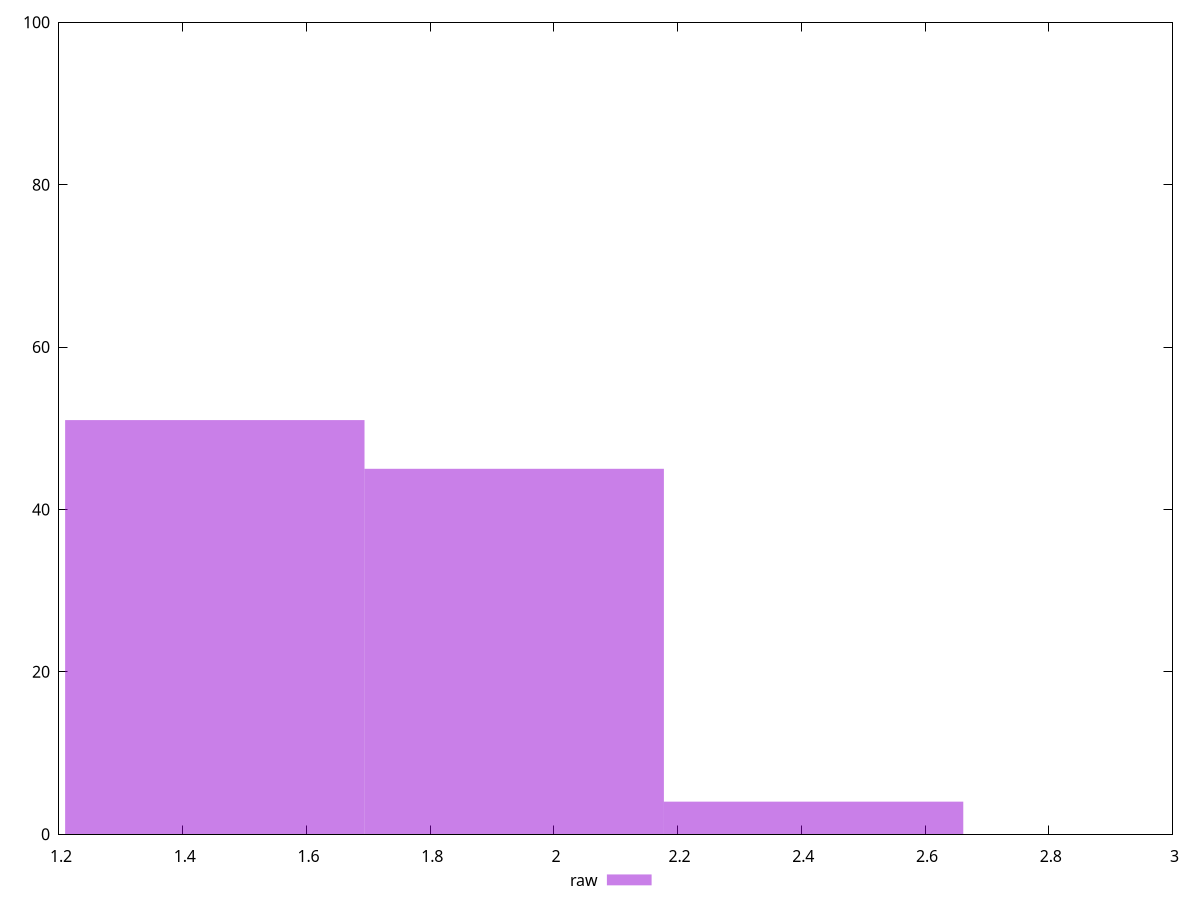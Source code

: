 reset
set terminal svg size 640, 490 enhanced background rgb 'white'
set output "reprap/server-response-time/samples/pages+cached+noexternal+nofonts+nosvg+noimg/raw/histogram.svg"

$raw <<EOF
1.9358428583724936 45
1.45188214377937 51
2.419803572965617 4
EOF

set key outside below
set boxwidth 0.4839607145931234
set yrange [0:100]
set style fill transparent solid 0.5 noborder

plot \
  $raw title "raw" with boxes, \


reset